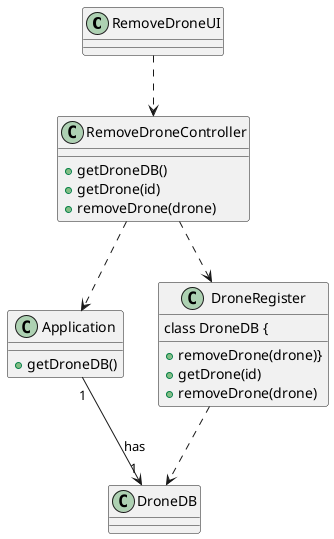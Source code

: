 @startuml

class RemoveDroneUI {
}

class RemoveDroneController {
  +getDroneDB()
  +getDrone(id)
 +removeDrone(drone)
}

class Application {
  +getDroneDB()
}

class DroneRegister {
+removeDrone(drone)}

class DroneDB {
  +getDrone(id)
  +removeDrone(drone)
}


RemoveDroneUI ..> RemoveDroneController
RemoveDroneController ..> Application
RemoveDroneController ..> DroneRegister
Application "1" --> "1" DroneDB: has
DroneRegister..>DroneDB
@enduml
